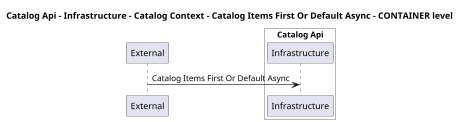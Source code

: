 @startuml
skinparam dpi 60

title Catalog Api - Infrastructure - Catalog Context - Catalog Items First Or Default Async - CONTAINER level

participant "External" as C4InterFlow.SoftwareSystems.ExternalSystem

box "Catalog Api" #White
    participant "Infrastructure" as dotnet.eShop.Architecture.SoftwareSystems.CatalogApi.Containers.Infrastructure
end box


C4InterFlow.SoftwareSystems.ExternalSystem -> dotnet.eShop.Architecture.SoftwareSystems.CatalogApi.Containers.Infrastructure : Catalog Items First Or Default Async


@enduml
